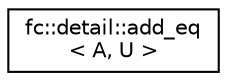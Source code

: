 digraph "Graphical Class Hierarchy"
{
  edge [fontname="Helvetica",fontsize="10",labelfontname="Helvetica",labelfontsize="10"];
  node [fontname="Helvetica",fontsize="10",shape=record];
  rankdir="LR";
  Node0 [label="fc::detail::add_eq\l\< A, U \>",height=0.2,width=0.4,color="black", fillcolor="white", style="filled",URL="$structfc_1_1detail_1_1add__eq.html"];
}
